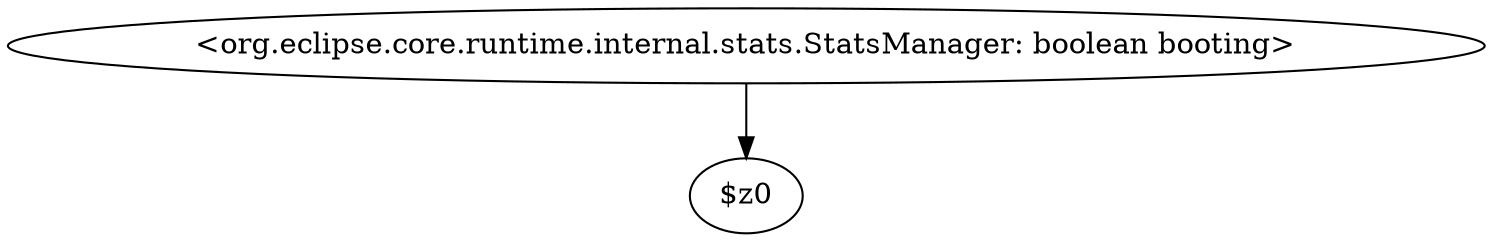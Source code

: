 digraph g {
0[label="<org.eclipse.core.runtime.internal.stats.StatsManager: boolean booting>"]
1[label="$z0"]
0->1[label=""]
}